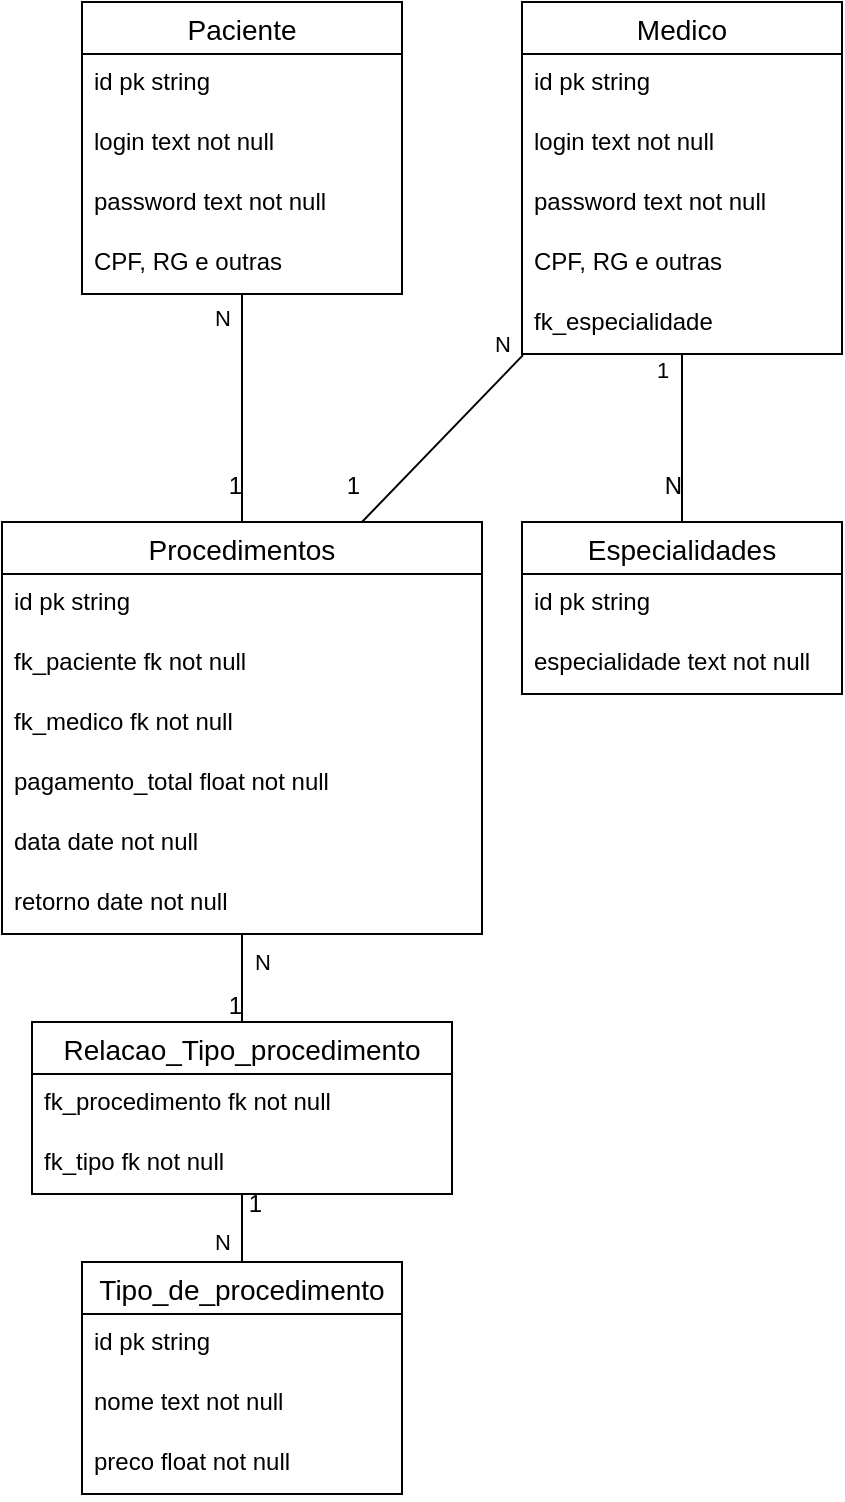 <mxfile version="14.6.1" type="device"><diagram id="e3PkNxn1uq0N3fQiRhIR" name="Page-1"><mxGraphModel dx="1185" dy="665" grid="1" gridSize="10" guides="1" tooltips="1" connect="1" arrows="1" fold="1" page="1" pageScale="1" pageWidth="850" pageHeight="1100" math="0" shadow="0"><root><mxCell id="0"/><mxCell id="1" parent="0"/><mxCell id="mPbwZkEg5M1Om1y9M2ip-1" value="Paciente" style="swimlane;fontStyle=0;childLayout=stackLayout;horizontal=1;startSize=26;horizontalStack=0;resizeParent=1;resizeParentMax=0;resizeLast=0;collapsible=1;marginBottom=0;align=center;fontSize=14;" vertex="1" parent="1"><mxGeometry x="300" y="100" width="160" height="146" as="geometry"/></mxCell><mxCell id="mPbwZkEg5M1Om1y9M2ip-2" value="id pk string" style="text;strokeColor=none;fillColor=none;spacingLeft=4;spacingRight=4;overflow=hidden;rotatable=0;points=[[0,0.5],[1,0.5]];portConstraint=eastwest;fontSize=12;" vertex="1" parent="mPbwZkEg5M1Om1y9M2ip-1"><mxGeometry y="26" width="160" height="30" as="geometry"/></mxCell><mxCell id="mPbwZkEg5M1Om1y9M2ip-3" value="login text not null" style="text;strokeColor=none;fillColor=none;spacingLeft=4;spacingRight=4;overflow=hidden;rotatable=0;points=[[0,0.5],[1,0.5]];portConstraint=eastwest;fontSize=12;" vertex="1" parent="mPbwZkEg5M1Om1y9M2ip-1"><mxGeometry y="56" width="160" height="30" as="geometry"/></mxCell><mxCell id="mPbwZkEg5M1Om1y9M2ip-4" value="password text not null" style="text;strokeColor=none;fillColor=none;spacingLeft=4;spacingRight=4;overflow=hidden;rotatable=0;points=[[0,0.5],[1,0.5]];portConstraint=eastwest;fontSize=12;" vertex="1" parent="mPbwZkEg5M1Om1y9M2ip-1"><mxGeometry y="86" width="160" height="30" as="geometry"/></mxCell><mxCell id="mPbwZkEg5M1Om1y9M2ip-24" value="CPF, RG e outras " style="text;strokeColor=none;fillColor=none;spacingLeft=4;spacingRight=4;overflow=hidden;rotatable=0;points=[[0,0.5],[1,0.5]];portConstraint=eastwest;fontSize=12;" vertex="1" parent="mPbwZkEg5M1Om1y9M2ip-1"><mxGeometry y="116" width="160" height="30" as="geometry"/></mxCell><mxCell id="mPbwZkEg5M1Om1y9M2ip-12" value="Procedimentos" style="swimlane;fontStyle=0;childLayout=stackLayout;horizontal=1;startSize=26;horizontalStack=0;resizeParent=1;resizeParentMax=0;resizeLast=0;collapsible=1;marginBottom=0;align=center;fontSize=14;" vertex="1" parent="1"><mxGeometry x="260" y="360" width="240" height="206" as="geometry"/></mxCell><mxCell id="mPbwZkEg5M1Om1y9M2ip-14" value="id pk string" style="text;strokeColor=none;fillColor=none;spacingLeft=4;spacingRight=4;overflow=hidden;rotatable=0;points=[[0,0.5],[1,0.5]];portConstraint=eastwest;fontSize=12;" vertex="1" parent="mPbwZkEg5M1Om1y9M2ip-12"><mxGeometry y="26" width="240" height="30" as="geometry"/></mxCell><mxCell id="mPbwZkEg5M1Om1y9M2ip-15" value="fk_paciente fk not null" style="text;strokeColor=none;fillColor=none;spacingLeft=4;spacingRight=4;overflow=hidden;rotatable=0;points=[[0,0.5],[1,0.5]];portConstraint=eastwest;fontSize=12;" vertex="1" parent="mPbwZkEg5M1Om1y9M2ip-12"><mxGeometry y="56" width="240" height="30" as="geometry"/></mxCell><mxCell id="mPbwZkEg5M1Om1y9M2ip-57" value="fk_medico fk not null" style="text;strokeColor=none;fillColor=none;spacingLeft=4;spacingRight=4;overflow=hidden;rotatable=0;points=[[0,0.5],[1,0.5]];portConstraint=eastwest;fontSize=12;" vertex="1" parent="mPbwZkEg5M1Om1y9M2ip-12"><mxGeometry y="86" width="240" height="30" as="geometry"/></mxCell><mxCell id="mPbwZkEg5M1Om1y9M2ip-73" value="pagamento_total float not null" style="text;strokeColor=none;fillColor=none;spacingLeft=4;spacingRight=4;overflow=hidden;rotatable=0;points=[[0,0.5],[1,0.5]];portConstraint=eastwest;fontSize=12;" vertex="1" parent="mPbwZkEg5M1Om1y9M2ip-12"><mxGeometry y="116" width="240" height="30" as="geometry"/></mxCell><mxCell id="mPbwZkEg5M1Om1y9M2ip-50" value="data date not null" style="text;strokeColor=none;fillColor=none;spacingLeft=4;spacingRight=4;overflow=hidden;rotatable=0;points=[[0,0.5],[1,0.5]];portConstraint=eastwest;fontSize=12;" vertex="1" parent="mPbwZkEg5M1Om1y9M2ip-12"><mxGeometry y="146" width="240" height="30" as="geometry"/></mxCell><mxCell id="mPbwZkEg5M1Om1y9M2ip-51" value="retorno date not null" style="text;strokeColor=none;fillColor=none;spacingLeft=4;spacingRight=4;overflow=hidden;rotatable=0;points=[[0,0.5],[1,0.5]];portConstraint=eastwest;fontSize=12;" vertex="1" parent="mPbwZkEg5M1Om1y9M2ip-12"><mxGeometry y="176" width="240" height="30" as="geometry"/></mxCell><mxCell id="mPbwZkEg5M1Om1y9M2ip-20" value="Especialidades" style="swimlane;fontStyle=0;childLayout=stackLayout;horizontal=1;startSize=26;horizontalStack=0;resizeParent=1;resizeParentMax=0;resizeLast=0;collapsible=1;marginBottom=0;align=center;fontSize=14;" vertex="1" parent="1"><mxGeometry x="520" y="360" width="160" height="86" as="geometry"/></mxCell><mxCell id="mPbwZkEg5M1Om1y9M2ip-21" value="id pk string" style="text;strokeColor=none;fillColor=none;spacingLeft=4;spacingRight=4;overflow=hidden;rotatable=0;points=[[0,0.5],[1,0.5]];portConstraint=eastwest;fontSize=12;" vertex="1" parent="mPbwZkEg5M1Om1y9M2ip-20"><mxGeometry y="26" width="160" height="30" as="geometry"/></mxCell><mxCell id="mPbwZkEg5M1Om1y9M2ip-22" value="especialidade text not null" style="text;strokeColor=none;fillColor=none;spacingLeft=4;spacingRight=4;overflow=hidden;rotatable=0;points=[[0,0.5],[1,0.5]];portConstraint=eastwest;fontSize=12;" vertex="1" parent="mPbwZkEg5M1Om1y9M2ip-20"><mxGeometry y="56" width="160" height="30" as="geometry"/></mxCell><mxCell id="mPbwZkEg5M1Om1y9M2ip-25" value="Medico" style="swimlane;fontStyle=0;childLayout=stackLayout;horizontal=1;startSize=26;horizontalStack=0;resizeParent=1;resizeParentMax=0;resizeLast=0;collapsible=1;marginBottom=0;align=center;fontSize=14;" vertex="1" parent="1"><mxGeometry x="520" y="100" width="160" height="176" as="geometry"/></mxCell><mxCell id="mPbwZkEg5M1Om1y9M2ip-26" value="id pk string" style="text;strokeColor=none;fillColor=none;spacingLeft=4;spacingRight=4;overflow=hidden;rotatable=0;points=[[0,0.5],[1,0.5]];portConstraint=eastwest;fontSize=12;" vertex="1" parent="mPbwZkEg5M1Om1y9M2ip-25"><mxGeometry y="26" width="160" height="30" as="geometry"/></mxCell><mxCell id="mPbwZkEg5M1Om1y9M2ip-27" value="login text not null" style="text;strokeColor=none;fillColor=none;spacingLeft=4;spacingRight=4;overflow=hidden;rotatable=0;points=[[0,0.5],[1,0.5]];portConstraint=eastwest;fontSize=12;" vertex="1" parent="mPbwZkEg5M1Om1y9M2ip-25"><mxGeometry y="56" width="160" height="30" as="geometry"/></mxCell><mxCell id="mPbwZkEg5M1Om1y9M2ip-28" value="password text not null" style="text;strokeColor=none;fillColor=none;spacingLeft=4;spacingRight=4;overflow=hidden;rotatable=0;points=[[0,0.5],[1,0.5]];portConstraint=eastwest;fontSize=12;" vertex="1" parent="mPbwZkEg5M1Om1y9M2ip-25"><mxGeometry y="86" width="160" height="30" as="geometry"/></mxCell><mxCell id="mPbwZkEg5M1Om1y9M2ip-44" value="CPF, RG e outras " style="text;strokeColor=none;fillColor=none;spacingLeft=4;spacingRight=4;overflow=hidden;rotatable=0;points=[[0,0.5],[1,0.5]];portConstraint=eastwest;fontSize=12;" vertex="1" parent="mPbwZkEg5M1Om1y9M2ip-25"><mxGeometry y="116" width="160" height="30" as="geometry"/></mxCell><mxCell id="mPbwZkEg5M1Om1y9M2ip-30" value="fk_especialidade" style="text;strokeColor=none;fillColor=none;spacingLeft=4;spacingRight=4;overflow=hidden;rotatable=0;points=[[0,0.5],[1,0.5]];portConstraint=eastwest;fontSize=12;" vertex="1" parent="mPbwZkEg5M1Om1y9M2ip-25"><mxGeometry y="146" width="160" height="30" as="geometry"/></mxCell><mxCell id="mPbwZkEg5M1Om1y9M2ip-40" value="" style="endArrow=none;html=1;rounded=0;entryX=0.5;entryY=0;entryDx=0;entryDy=0;" edge="1" parent="1" source="mPbwZkEg5M1Om1y9M2ip-30" target="mPbwZkEg5M1Om1y9M2ip-20"><mxGeometry relative="1" as="geometry"><mxPoint x="620" y="280" as="sourcePoint"/><mxPoint x="780" y="280" as="targetPoint"/></mxGeometry></mxCell><mxCell id="mPbwZkEg5M1Om1y9M2ip-41" value="N" style="resizable=0;html=1;align=right;verticalAlign=bottom;direction=south;" connectable="0" vertex="1" parent="mPbwZkEg5M1Om1y9M2ip-40"><mxGeometry x="1" relative="1" as="geometry"><mxPoint y="-10" as="offset"/></mxGeometry></mxCell><mxCell id="mPbwZkEg5M1Om1y9M2ip-69" value="1" style="edgeLabel;html=1;align=center;verticalAlign=middle;resizable=0;points=[];" vertex="1" connectable="0" parent="mPbwZkEg5M1Om1y9M2ip-40"><mxGeometry x="-0.814" y="1" relative="1" as="geometry"><mxPoint x="-11" as="offset"/></mxGeometry></mxCell><mxCell id="mPbwZkEg5M1Om1y9M2ip-46" value="" style="endArrow=none;html=1;rounded=0;entryX=0.5;entryY=0;entryDx=0;entryDy=0;" edge="1" parent="1" source="mPbwZkEg5M1Om1y9M2ip-24" target="mPbwZkEg5M1Om1y9M2ip-12"><mxGeometry relative="1" as="geometry"><mxPoint x="610" y="286" as="sourcePoint"/><mxPoint x="610" y="370" as="targetPoint"/></mxGeometry></mxCell><mxCell id="mPbwZkEg5M1Om1y9M2ip-47" value="1" style="resizable=0;html=1;align=right;verticalAlign=bottom;direction=south;" connectable="0" vertex="1" parent="mPbwZkEg5M1Om1y9M2ip-46"><mxGeometry x="1" relative="1" as="geometry"><mxPoint y="-10" as="offset"/></mxGeometry></mxCell><mxCell id="mPbwZkEg5M1Om1y9M2ip-70" value="N" style="edgeLabel;html=1;align=center;verticalAlign=middle;resizable=0;points=[];" vertex="1" connectable="0" parent="mPbwZkEg5M1Om1y9M2ip-46"><mxGeometry x="-0.797" y="-2" relative="1" as="geometry"><mxPoint x="-8" as="offset"/></mxGeometry></mxCell><mxCell id="mPbwZkEg5M1Om1y9M2ip-55" value="" style="endArrow=none;html=1;rounded=0;entryX=0.75;entryY=0;entryDx=0;entryDy=0;exitX=0.003;exitY=1.019;exitDx=0;exitDy=0;exitPerimeter=0;" edge="1" parent="1" source="mPbwZkEg5M1Om1y9M2ip-30" target="mPbwZkEg5M1Om1y9M2ip-12"><mxGeometry relative="1" as="geometry"><mxPoint x="430" y="256" as="sourcePoint"/><mxPoint x="430" y="370" as="targetPoint"/></mxGeometry></mxCell><mxCell id="mPbwZkEg5M1Om1y9M2ip-56" value="1" style="resizable=0;html=1;align=right;verticalAlign=bottom;direction=south;" connectable="0" vertex="1" parent="mPbwZkEg5M1Om1y9M2ip-55"><mxGeometry x="1" relative="1" as="geometry"><mxPoint y="-10" as="offset"/></mxGeometry></mxCell><mxCell id="mPbwZkEg5M1Om1y9M2ip-71" value="N" style="edgeLabel;html=1;align=center;verticalAlign=middle;resizable=0;points=[];" vertex="1" connectable="0" parent="mPbwZkEg5M1Om1y9M2ip-55"><mxGeometry x="-0.785" y="-3" relative="1" as="geometry"><mxPoint y="-13" as="offset"/></mxGeometry></mxCell><mxCell id="mPbwZkEg5M1Om1y9M2ip-59" value="Tipo_de_procedimento" style="swimlane;fontStyle=0;childLayout=stackLayout;horizontal=1;startSize=26;horizontalStack=0;resizeParent=1;resizeParentMax=0;resizeLast=0;collapsible=1;marginBottom=0;align=center;fontSize=14;" vertex="1" parent="1"><mxGeometry x="300" y="730" width="160" height="116" as="geometry"/></mxCell><mxCell id="mPbwZkEg5M1Om1y9M2ip-60" value="id pk string" style="text;strokeColor=none;fillColor=none;spacingLeft=4;spacingRight=4;overflow=hidden;rotatable=0;points=[[0,0.5],[1,0.5]];portConstraint=eastwest;fontSize=12;" vertex="1" parent="mPbwZkEg5M1Om1y9M2ip-59"><mxGeometry y="26" width="160" height="30" as="geometry"/></mxCell><mxCell id="mPbwZkEg5M1Om1y9M2ip-72" value="nome text not null" style="text;strokeColor=none;fillColor=none;spacingLeft=4;spacingRight=4;overflow=hidden;rotatable=0;points=[[0,0.5],[1,0.5]];portConstraint=eastwest;fontSize=12;" vertex="1" parent="mPbwZkEg5M1Om1y9M2ip-59"><mxGeometry y="56" width="160" height="30" as="geometry"/></mxCell><mxCell id="mPbwZkEg5M1Om1y9M2ip-74" value="preco float not null" style="text;strokeColor=none;fillColor=none;spacingLeft=4;spacingRight=4;overflow=hidden;rotatable=0;points=[[0,0.5],[1,0.5]];portConstraint=eastwest;fontSize=12;" vertex="1" parent="mPbwZkEg5M1Om1y9M2ip-59"><mxGeometry y="86" width="160" height="30" as="geometry"/></mxCell><mxCell id="mPbwZkEg5M1Om1y9M2ip-66" value="" style="resizable=0;html=1;align=right;verticalAlign=bottom;direction=south;" connectable="0" vertex="1" parent="1"><mxGeometry x="280" y="463.0" as="geometry"><mxPoint x="53" y="-6" as="offset"/></mxGeometry></mxCell><mxCell id="mPbwZkEg5M1Om1y9M2ip-76" value="Relacao_Tipo_procedimento" style="swimlane;fontStyle=0;childLayout=stackLayout;horizontal=1;startSize=26;horizontalStack=0;resizeParent=1;resizeParentMax=0;resizeLast=0;collapsible=1;marginBottom=0;align=center;fontSize=14;" vertex="1" parent="1"><mxGeometry x="275" y="610" width="210" height="86" as="geometry"/></mxCell><mxCell id="mPbwZkEg5M1Om1y9M2ip-78" value="fk_procedimento fk not null" style="text;strokeColor=none;fillColor=none;spacingLeft=4;spacingRight=4;overflow=hidden;rotatable=0;points=[[0,0.5],[1,0.5]];portConstraint=eastwest;fontSize=12;" vertex="1" parent="mPbwZkEg5M1Om1y9M2ip-76"><mxGeometry y="26" width="210" height="30" as="geometry"/></mxCell><mxCell id="mPbwZkEg5M1Om1y9M2ip-79" value="fk_tipo fk not null" style="text;strokeColor=none;fillColor=none;spacingLeft=4;spacingRight=4;overflow=hidden;rotatable=0;points=[[0,0.5],[1,0.5]];portConstraint=eastwest;fontSize=12;" vertex="1" parent="mPbwZkEg5M1Om1y9M2ip-76"><mxGeometry y="56" width="210" height="30" as="geometry"/></mxCell><mxCell id="mPbwZkEg5M1Om1y9M2ip-80" value="" style="endArrow=none;html=1;rounded=0;entryX=0.5;entryY=0;entryDx=0;entryDy=0;" edge="1" parent="1" source="mPbwZkEg5M1Om1y9M2ip-51" target="mPbwZkEg5M1Om1y9M2ip-76"><mxGeometry relative="1" as="geometry"><mxPoint x="530.48" y="286.57" as="sourcePoint"/><mxPoint x="450" y="370" as="targetPoint"/></mxGeometry></mxCell><mxCell id="mPbwZkEg5M1Om1y9M2ip-81" value="1" style="resizable=0;html=1;align=right;verticalAlign=bottom;direction=south;" connectable="0" vertex="1" parent="mPbwZkEg5M1Om1y9M2ip-80"><mxGeometry x="1" relative="1" as="geometry"><mxPoint as="offset"/></mxGeometry></mxCell><mxCell id="mPbwZkEg5M1Om1y9M2ip-82" value="N" style="edgeLabel;html=1;align=center;verticalAlign=middle;resizable=0;points=[];" vertex="1" connectable="0" parent="mPbwZkEg5M1Om1y9M2ip-80"><mxGeometry x="-0.785" y="-3" relative="1" as="geometry"><mxPoint x="13" y="9" as="offset"/></mxGeometry></mxCell><mxCell id="mPbwZkEg5M1Om1y9M2ip-83" value="" style="endArrow=none;html=1;rounded=0;exitX=0.5;exitY=0;exitDx=0;exitDy=0;" edge="1" parent="1" source="mPbwZkEg5M1Om1y9M2ip-59" target="mPbwZkEg5M1Om1y9M2ip-76"><mxGeometry relative="1" as="geometry"><mxPoint x="390" y="576" as="sourcePoint"/><mxPoint x="390" y="620" as="targetPoint"/></mxGeometry></mxCell><mxCell id="mPbwZkEg5M1Om1y9M2ip-84" value="1" style="resizable=0;html=1;align=right;verticalAlign=bottom;direction=south;" connectable="0" vertex="1" parent="mPbwZkEg5M1Om1y9M2ip-83"><mxGeometry x="1" relative="1" as="geometry"><mxPoint x="10" y="13" as="offset"/></mxGeometry></mxCell><mxCell id="mPbwZkEg5M1Om1y9M2ip-85" value="N" style="edgeLabel;html=1;align=center;verticalAlign=middle;resizable=0;points=[];" vertex="1" connectable="0" parent="mPbwZkEg5M1Om1y9M2ip-83"><mxGeometry x="-0.785" y="-3" relative="1" as="geometry"><mxPoint x="-13" y="-7" as="offset"/></mxGeometry></mxCell></root></mxGraphModel></diagram></mxfile>
